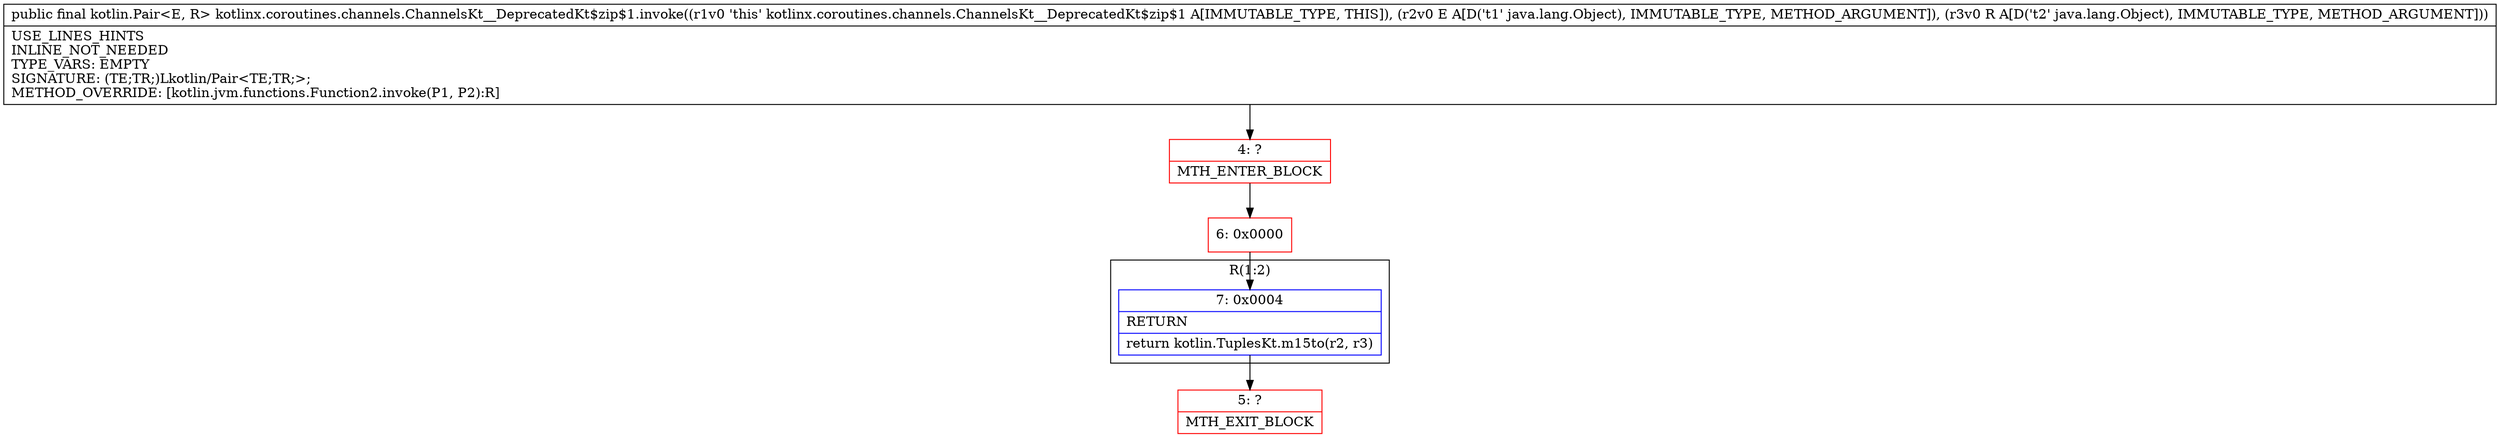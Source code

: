 digraph "CFG forkotlinx.coroutines.channels.ChannelsKt__DeprecatedKt$zip$1.invoke(Ljava\/lang\/Object;Ljava\/lang\/Object;)Lkotlin\/Pair;" {
subgraph cluster_Region_343237489 {
label = "R(1:2)";
node [shape=record,color=blue];
Node_7 [shape=record,label="{7\:\ 0x0004|RETURN\l|return kotlin.TuplesKt.m15to(r2, r3)\l}"];
}
Node_4 [shape=record,color=red,label="{4\:\ ?|MTH_ENTER_BLOCK\l}"];
Node_6 [shape=record,color=red,label="{6\:\ 0x0000}"];
Node_5 [shape=record,color=red,label="{5\:\ ?|MTH_EXIT_BLOCK\l}"];
MethodNode[shape=record,label="{public final kotlin.Pair\<E, R\> kotlinx.coroutines.channels.ChannelsKt__DeprecatedKt$zip$1.invoke((r1v0 'this' kotlinx.coroutines.channels.ChannelsKt__DeprecatedKt$zip$1 A[IMMUTABLE_TYPE, THIS]), (r2v0 E A[D('t1' java.lang.Object), IMMUTABLE_TYPE, METHOD_ARGUMENT]), (r3v0 R A[D('t2' java.lang.Object), IMMUTABLE_TYPE, METHOD_ARGUMENT]))  | USE_LINES_HINTS\lINLINE_NOT_NEEDED\lTYPE_VARS: EMPTY\lSIGNATURE: (TE;TR;)Lkotlin\/Pair\<TE;TR;\>;\lMETHOD_OVERRIDE: [kotlin.jvm.functions.Function2.invoke(P1, P2):R]\l}"];
MethodNode -> Node_4;Node_7 -> Node_5;
Node_4 -> Node_6;
Node_6 -> Node_7;
}

